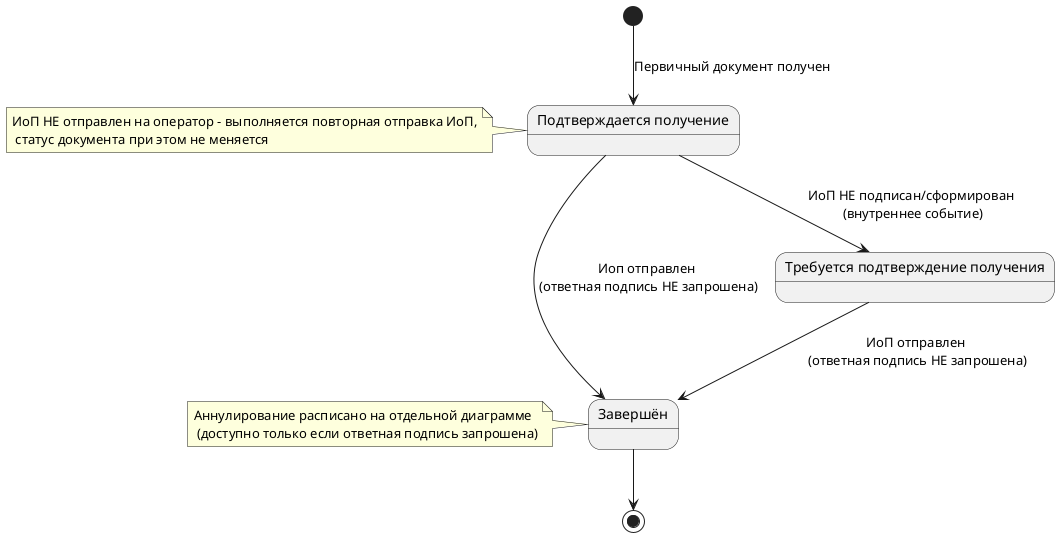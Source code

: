@startuml Docflows 23 incoming StateMachine

state "Подтверждается получение" as ConfirmedReceiving
state "Требуется подтверждение получения" as RequiredDeliveryConfirmation
state "Завершён" as Completed

[*] --> ConfirmedReceiving : Первичный документ получен
ConfirmedReceiving --> RequiredDeliveryConfirmation : ИоП НЕ подписан/сформирован \n(внутреннее событие)
ConfirmedReceiving --> Completed : Иоп отправлен \n(ответная подпись НЕ запрошена)
RequiredDeliveryConfirmation --> Completed : ИоП отправлен \n(ответная подпись НЕ запрошена)
Completed --> [*]

note left of Completed : Аннулирование расписано на отдельной диаграмме \n (доступно только если ответная подпись запрошена)
note left of ConfirmedReceiving : ИоП НЕ отправлен на оператор - выполняется повторная отправка ИоП,\n статус документа при этом не меняется 

@enduml